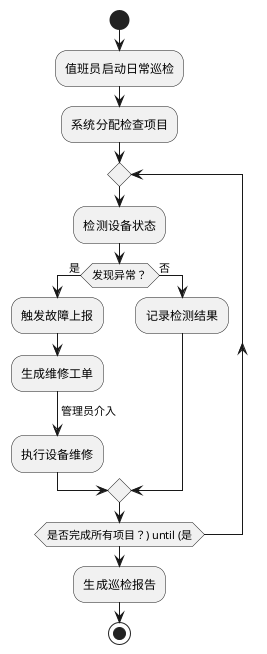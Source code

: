 @startuml
start
:值班员启动日常巡检;
:系统分配检查项目;
repeat
  :检测设备状态;
  if (发现异常？) then (是)
    :触发故障上报;
    :生成维修工单;
    ->管理员介入;
    :执行设备维修;
  else (否)
    :记录检测结果;
  endif
repeat while (是否完成所有项目？) until (是)
:生成巡检报告;
stop
@enduml